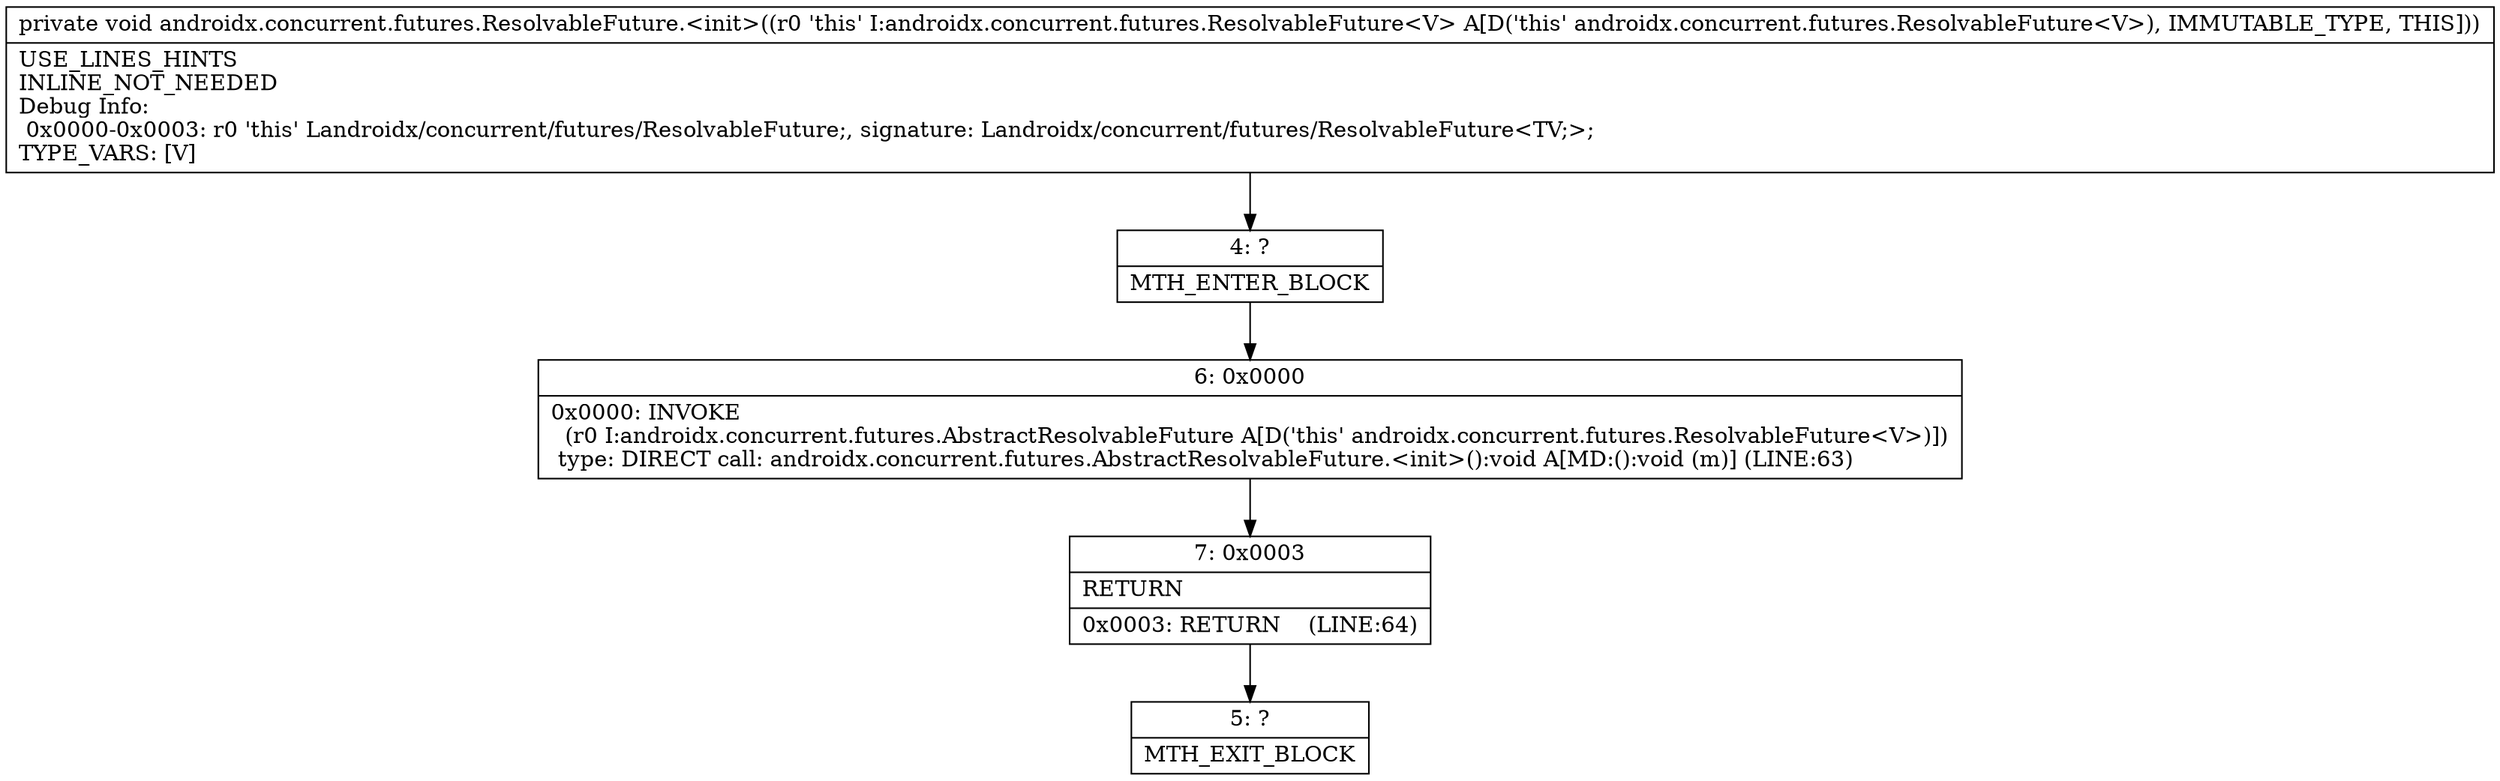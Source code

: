 digraph "CFG forandroidx.concurrent.futures.ResolvableFuture.\<init\>()V" {
Node_4 [shape=record,label="{4\:\ ?|MTH_ENTER_BLOCK\l}"];
Node_6 [shape=record,label="{6\:\ 0x0000|0x0000: INVOKE  \l  (r0 I:androidx.concurrent.futures.AbstractResolvableFuture A[D('this' androidx.concurrent.futures.ResolvableFuture\<V\>)])\l type: DIRECT call: androidx.concurrent.futures.AbstractResolvableFuture.\<init\>():void A[MD:():void (m)] (LINE:63)\l}"];
Node_7 [shape=record,label="{7\:\ 0x0003|RETURN\l|0x0003: RETURN    (LINE:64)\l}"];
Node_5 [shape=record,label="{5\:\ ?|MTH_EXIT_BLOCK\l}"];
MethodNode[shape=record,label="{private void androidx.concurrent.futures.ResolvableFuture.\<init\>((r0 'this' I:androidx.concurrent.futures.ResolvableFuture\<V\> A[D('this' androidx.concurrent.futures.ResolvableFuture\<V\>), IMMUTABLE_TYPE, THIS]))  | USE_LINES_HINTS\lINLINE_NOT_NEEDED\lDebug Info:\l  0x0000\-0x0003: r0 'this' Landroidx\/concurrent\/futures\/ResolvableFuture;, signature: Landroidx\/concurrent\/futures\/ResolvableFuture\<TV;\>;\lTYPE_VARS: [V]\l}"];
MethodNode -> Node_4;Node_4 -> Node_6;
Node_6 -> Node_7;
Node_7 -> Node_5;
}

